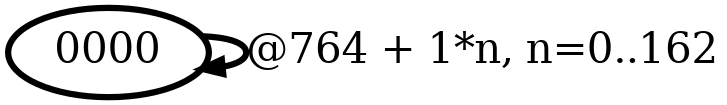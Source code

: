 digraph G {
        node [style=rounded, penwidth=3, fontsize=20, shape=oval];
        "0000" -> "0000" [label="@764 + 1*n, n=0..162", color=black,arrowsize=1,style=bold,penwidth=3,fontsize=20];
}
